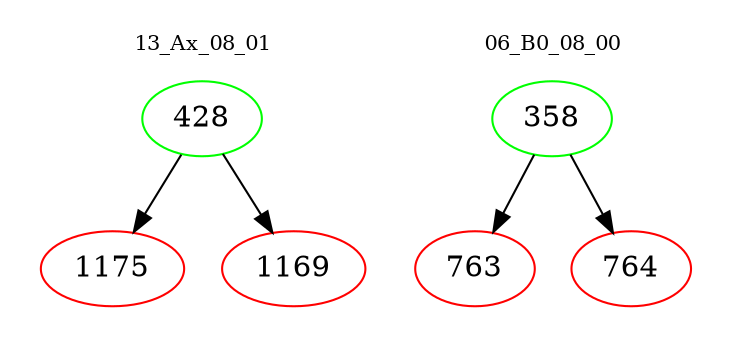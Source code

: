 digraph{
subgraph cluster_0 {
color = white
label = "13_Ax_08_01";
fontsize=10;
T0_428 [label="428", color="green"]
T0_428 -> T0_1175 [color="black"]
T0_1175 [label="1175", color="red"]
T0_428 -> T0_1169 [color="black"]
T0_1169 [label="1169", color="red"]
}
subgraph cluster_1 {
color = white
label = "06_B0_08_00";
fontsize=10;
T1_358 [label="358", color="green"]
T1_358 -> T1_763 [color="black"]
T1_763 [label="763", color="red"]
T1_358 -> T1_764 [color="black"]
T1_764 [label="764", color="red"]
}
}
